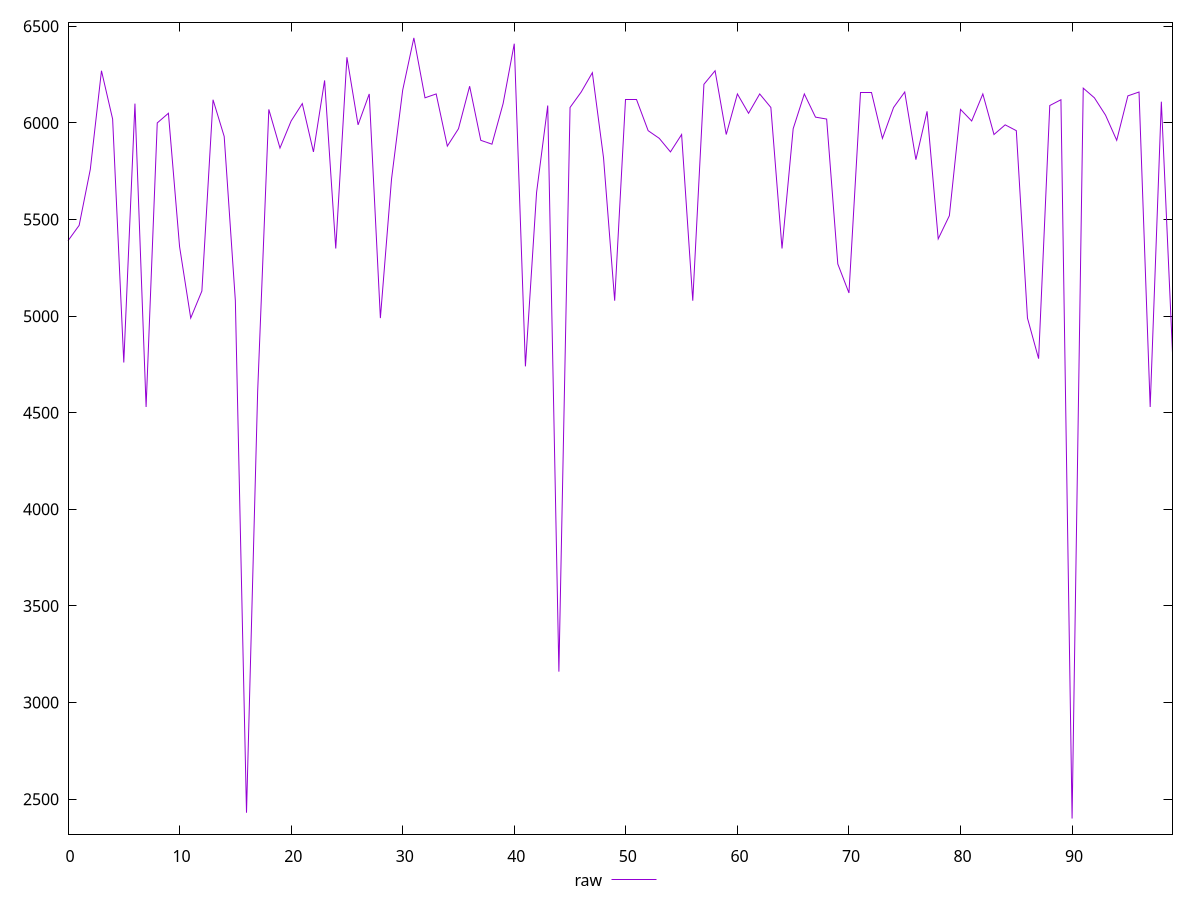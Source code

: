 reset

$raw <<EOF
0 5390
1 5470
2 5760
3 6270
4 6020
5 4760
6 6100
7 4530
8 6000
9 6050
10 5360
11 4990
12 5130
13 6120
14 5930
15 5080
16 2430
17 4610
18 6070
19 5870
20 6010
21 6100
22 5850
23 6220
24 5350
25 6340
26 5990
27 6150
28 4990
29 5710
30 6170
31 6440
32 6130
33 6150
34 5880
35 5970
36 6190
37 5910
38 5890
39 6100
40 6410
41 4740
42 5640
43 6090
44 3160
45 6080
46 6160
47 6260
48 5820
49 5080
50 6120
51 6120
52 5960
53 5920
54 5850
55 5940
56 5080
57 6200
58 6270
59 5940
60 6150
61 6050
62 6150
63 6080
64 5350
65 5970
66 6150
67 6030
68 6020
69 5270
70 5120
71 6160
72 6160
73 5920
74 6080
75 6160
76 5810
77 6060
78 5400
79 5520
80 6070
81 6010
82 6150
83 5940
84 5990
85 5960
86 4990
87 4780
88 6090
89 6120
90 2400
91 6180
92 6130
93 6040
94 5910
95 6140
96 6160
97 4530
98 6110
99 4810
EOF

set key outside below
set xrange [0:99]
set yrange [2319.2:6520.8]
set trange [2319.2:6520.8]
set terminal svg size 640, 500 enhanced background rgb 'white'
set output "reports/report_00028_2021-02-24T12-49-42.674Z/uses-text-compression/samples/music/raw/values.svg"

plot $raw title "raw" with line

reset
